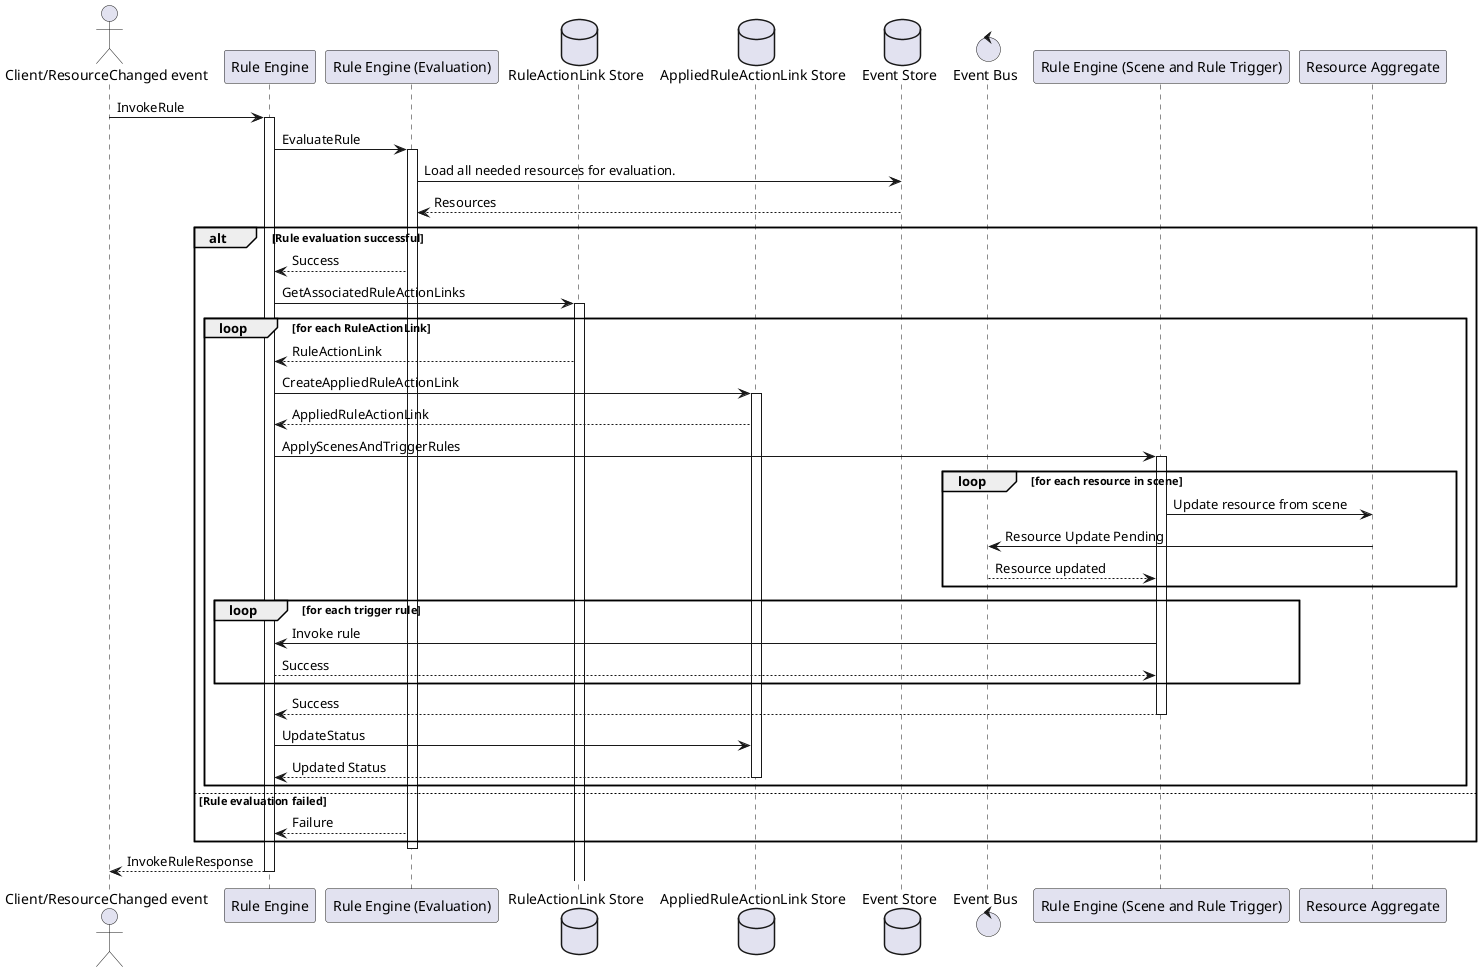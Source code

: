 @startuml

actor "Client/ResourceChanged event" as Client
participant "Rule Engine" as RuleEngine
participant "Rule Engine (Evaluation)" as RuleEvaluationService
database "RuleActionLink Store" as RuleActionLinkStore
database "AppliedRuleActionLink Store" as AppliedRuleActionLinkStore
database "Event Store" as EventStore
control "Event Bus" as Bus

participant "Rule Engine (Scene and Rule Trigger)" as SceneRuleTrigger
participant "Resource Aggregate" as RA

Client -> RuleEngine: InvokeRule
activate RuleEngine

RuleEngine -> RuleEvaluationService: EvaluateRule
activate RuleEvaluationService
RuleEvaluationService -> EventStore: Load all needed resources for evaluation.
EventStore --> RuleEvaluationService: Resources

alt Rule evaluation successful
    RuleEvaluationService --> RuleEngine: Success
    RuleEngine -> RuleActionLinkStore: GetAssociatedRuleActionLinks
    activate RuleActionLinkStore

    loop for each RuleActionLink
        RuleActionLinkStore --> RuleEngine: RuleActionLink
        RuleEngine -> AppliedRuleActionLinkStore: CreateAppliedRuleActionLink
        activate AppliedRuleActionLinkStore
        AppliedRuleActionLinkStore --> RuleEngine: AppliedRuleActionLink
        RuleEngine -> SceneRuleTrigger: ApplyScenesAndTriggerRules
        activate SceneRuleTrigger
        loop for each resource in scene
          SceneRuleTrigger -> RA: Update resource from scene
          RA -> Bus: Resource Update Pending
          Bus --> SceneRuleTrigger: Resource updated
        end
        loop for each trigger rule
          SceneRuleTrigger -> RuleEngine: Invoke rule
          RuleEngine --> SceneRuleTrigger: Success
        end
        SceneRuleTrigger --> RuleEngine: Success
        deactivate SceneRuleTrigger
        RuleEngine -> AppliedRuleActionLinkStore: UpdateStatus
        AppliedRuleActionLinkStore --> RuleEngine: Updated Status
        deactivate AppliedRuleActionLinkStore
    end

else Rule evaluation failed
    RuleEvaluationService --> RuleEngine: Failure
end
deactivate RuleEvaluationService

RuleEngine --> Client: InvokeRuleResponse
deactivate RuleEngine
@enduml
